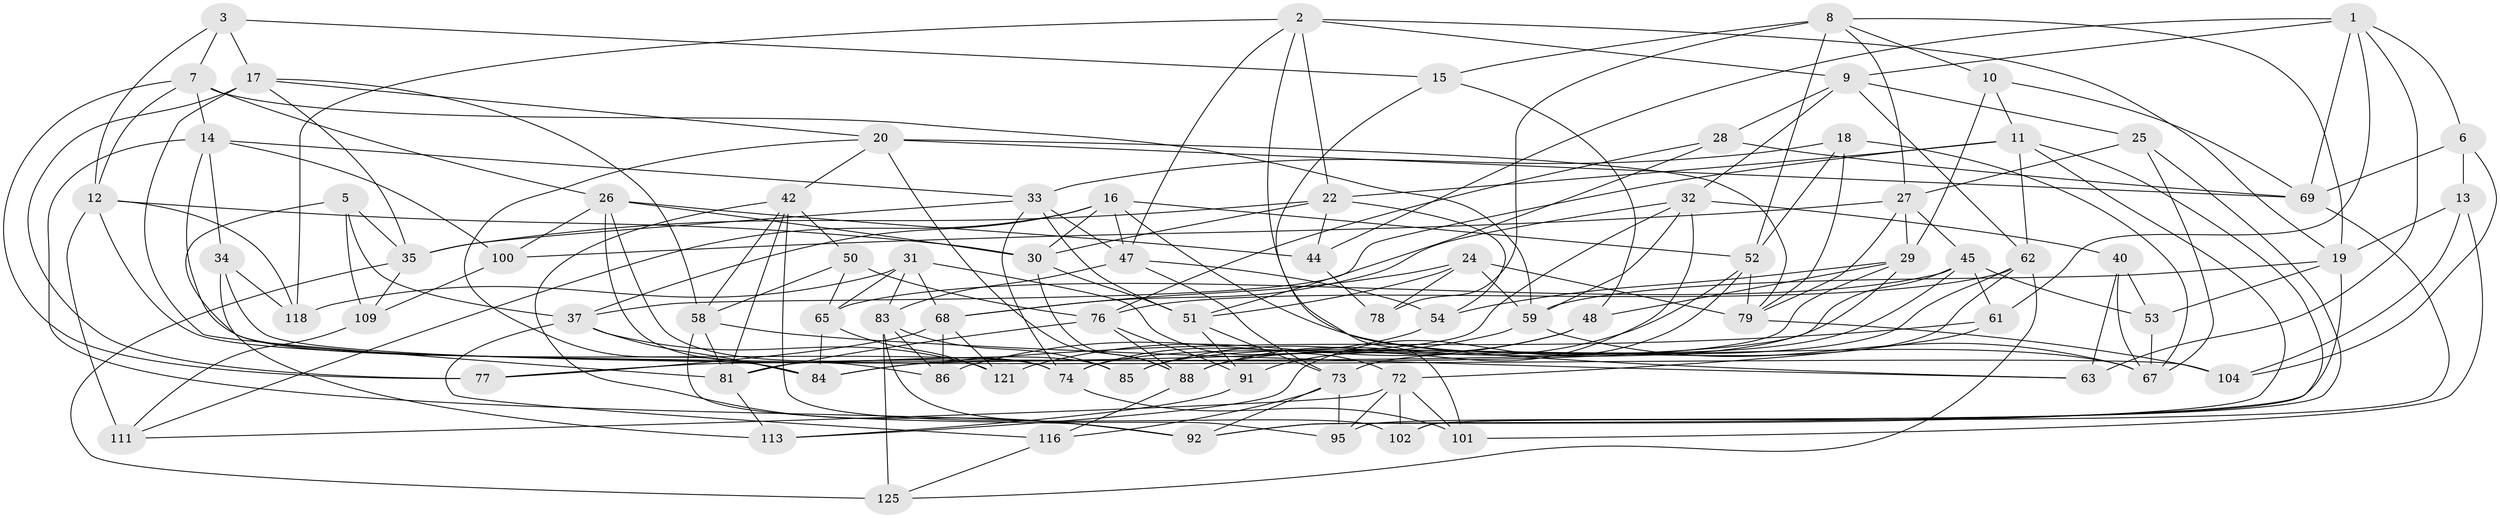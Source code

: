 // Generated by graph-tools (version 1.1) at 2025/24/03/03/25 07:24:27]
// undirected, 80 vertices, 203 edges
graph export_dot {
graph [start="1"]
  node [color=gray90,style=filled];
  1 [super="+4"];
  2 [super="+56"];
  3;
  5;
  6;
  7 [super="+49"];
  8 [super="+80"];
  9 [super="+38"];
  10;
  11 [super="+46"];
  12 [super="+41"];
  13;
  14 [super="+21"];
  15;
  16 [super="+90"];
  17 [super="+36"];
  18;
  19 [super="+23"];
  20 [super="+117"];
  22 [super="+119"];
  24 [super="+89"];
  25;
  26 [super="+39"];
  27 [super="+60"];
  28;
  29 [super="+57"];
  30 [super="+87"];
  31 [super="+93"];
  32 [super="+70"];
  33 [super="+66"];
  34;
  35 [super="+75"];
  37 [super="+43"];
  40;
  42 [super="+82"];
  44;
  45 [super="+103"];
  47 [super="+124"];
  48;
  50;
  51 [super="+55"];
  52 [super="+106"];
  53;
  54;
  58 [super="+98"];
  59 [super="+64"];
  61;
  62 [super="+112"];
  63;
  65 [super="+97"];
  67 [super="+110"];
  68 [super="+71"];
  69 [super="+107"];
  72 [super="+114"];
  73 [super="+94"];
  74 [super="+108"];
  76 [super="+105"];
  77;
  78;
  79 [super="+96"];
  81 [super="+122"];
  83 [super="+123"];
  84 [super="+115"];
  85;
  86;
  88 [super="+99"];
  91;
  92 [super="+120"];
  95;
  100;
  101;
  102;
  104;
  109;
  111;
  113;
  116;
  118;
  121;
  125;
  1 -- 63;
  1 -- 6;
  1 -- 61;
  1 -- 44;
  1 -- 69;
  1 -- 9;
  2 -- 47;
  2 -- 9;
  2 -- 19;
  2 -- 118;
  2 -- 22;
  2 -- 63;
  3 -- 15;
  3 -- 7;
  3 -- 17;
  3 -- 12;
  5 -- 109;
  5 -- 37;
  5 -- 84;
  5 -- 35;
  6 -- 13;
  6 -- 104;
  6 -- 69;
  7 -- 77;
  7 -- 14;
  7 -- 26;
  7 -- 59;
  7 -- 12;
  8 -- 15;
  8 -- 78;
  8 -- 19;
  8 -- 10;
  8 -- 27;
  8 -- 52;
  9 -- 28;
  9 -- 25;
  9 -- 32;
  9 -- 62;
  10 -- 69;
  10 -- 11;
  10 -- 29;
  11 -- 95;
  11 -- 37;
  11 -- 92;
  11 -- 22;
  11 -- 62;
  12 -- 86;
  12 -- 118;
  12 -- 111;
  12 -- 30;
  13 -- 104;
  13 -- 101;
  13 -- 19;
  14 -- 74;
  14 -- 100;
  14 -- 33;
  14 -- 34;
  14 -- 92;
  15 -- 101;
  15 -- 48;
  16 -- 30;
  16 -- 67;
  16 -- 111;
  16 -- 52;
  16 -- 37;
  16 -- 47;
  17 -- 35;
  17 -- 77;
  17 -- 58;
  17 -- 81;
  17 -- 20;
  18 -- 79;
  18 -- 67;
  18 -- 33;
  18 -- 52;
  19 -- 92;
  19 -- 53;
  19 -- 59;
  20 -- 88;
  20 -- 84;
  20 -- 42;
  20 -- 69;
  20 -- 79;
  22 -- 44;
  22 -- 54;
  22 -- 35;
  22 -- 30;
  24 -- 78 [weight=2];
  24 -- 51;
  24 -- 68;
  24 -- 59;
  24 -- 79;
  25 -- 102;
  25 -- 27;
  25 -- 67;
  26 -- 74;
  26 -- 100;
  26 -- 44;
  26 -- 85;
  26 -- 30;
  27 -- 100;
  27 -- 45;
  27 -- 29;
  27 -- 79;
  28 -- 69;
  28 -- 76;
  28 -- 51;
  29 -- 48;
  29 -- 54;
  29 -- 81;
  29 -- 74;
  30 -- 51;
  30 -- 88;
  31 -- 68;
  31 -- 83;
  31 -- 72;
  31 -- 65 [weight=2];
  31 -- 118;
  32 -- 40;
  32 -- 77;
  32 -- 91;
  32 -- 59;
  32 -- 68;
  33 -- 35;
  33 -- 51;
  33 -- 47;
  33 -- 74;
  34 -- 118;
  34 -- 113;
  34 -- 104;
  35 -- 125;
  35 -- 109;
  37 -- 84;
  37 -- 121;
  37 -- 116;
  40 -- 63;
  40 -- 67;
  40 -- 53;
  42 -- 92;
  42 -- 81;
  42 -- 58;
  42 -- 50;
  42 -- 102;
  44 -- 78;
  45 -- 85;
  45 -- 53;
  45 -- 65;
  45 -- 84;
  45 -- 61;
  47 -- 73;
  47 -- 83;
  47 -- 54;
  48 -- 85;
  48 -- 121;
  50 -- 76;
  50 -- 65;
  50 -- 58;
  51 -- 91;
  51 -- 73;
  52 -- 79;
  52 -- 113;
  52 -- 88;
  53 -- 67;
  54 -- 74;
  58 -- 63;
  58 -- 92;
  58 -- 81;
  59 -- 67;
  59 -- 86;
  61 -- 84;
  61 -- 72;
  62 -- 76;
  62 -- 88;
  62 -- 125;
  62 -- 73;
  65 -- 84;
  65 -- 121;
  68 -- 77;
  68 -- 86;
  68 -- 121;
  69 -- 102;
  72 -- 102;
  72 -- 111;
  72 -- 101;
  72 -- 95;
  73 -- 116;
  73 -- 92;
  73 -- 95;
  74 -- 101;
  76 -- 88;
  76 -- 81;
  76 -- 91;
  79 -- 104;
  81 -- 113;
  83 -- 86;
  83 -- 125;
  83 -- 85;
  83 -- 95;
  88 -- 116;
  91 -- 113;
  100 -- 109;
  109 -- 111;
  116 -- 125;
}
